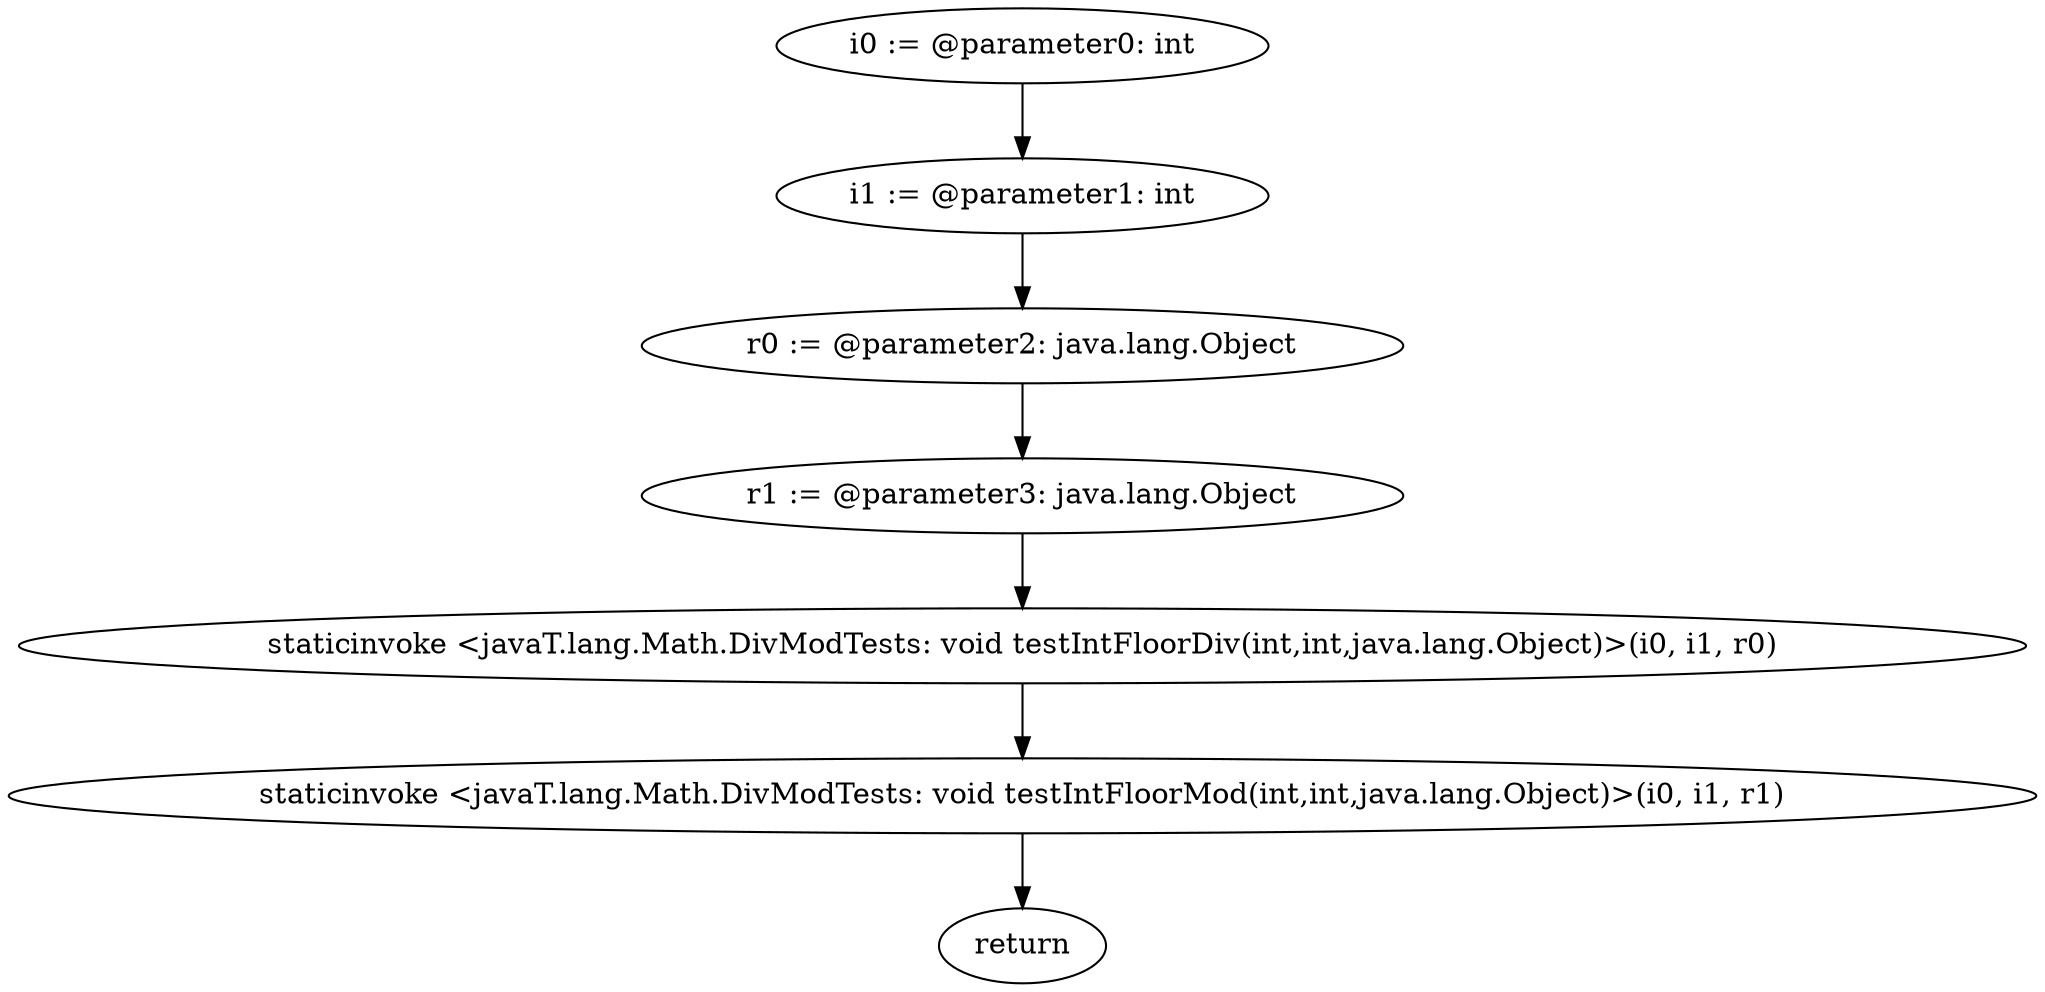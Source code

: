 digraph "unitGraph" {
    "i0 := @parameter0: int"
    "i1 := @parameter1: int"
    "r0 := @parameter2: java.lang.Object"
    "r1 := @parameter3: java.lang.Object"
    "staticinvoke <javaT.lang.Math.DivModTests: void testIntFloorDiv(int,int,java.lang.Object)>(i0, i1, r0)"
    "staticinvoke <javaT.lang.Math.DivModTests: void testIntFloorMod(int,int,java.lang.Object)>(i0, i1, r1)"
    "return"
    "i0 := @parameter0: int"->"i1 := @parameter1: int";
    "i1 := @parameter1: int"->"r0 := @parameter2: java.lang.Object";
    "r0 := @parameter2: java.lang.Object"->"r1 := @parameter3: java.lang.Object";
    "r1 := @parameter3: java.lang.Object"->"staticinvoke <javaT.lang.Math.DivModTests: void testIntFloorDiv(int,int,java.lang.Object)>(i0, i1, r0)";
    "staticinvoke <javaT.lang.Math.DivModTests: void testIntFloorDiv(int,int,java.lang.Object)>(i0, i1, r0)"->"staticinvoke <javaT.lang.Math.DivModTests: void testIntFloorMod(int,int,java.lang.Object)>(i0, i1, r1)";
    "staticinvoke <javaT.lang.Math.DivModTests: void testIntFloorMod(int,int,java.lang.Object)>(i0, i1, r1)"->"return";
}
